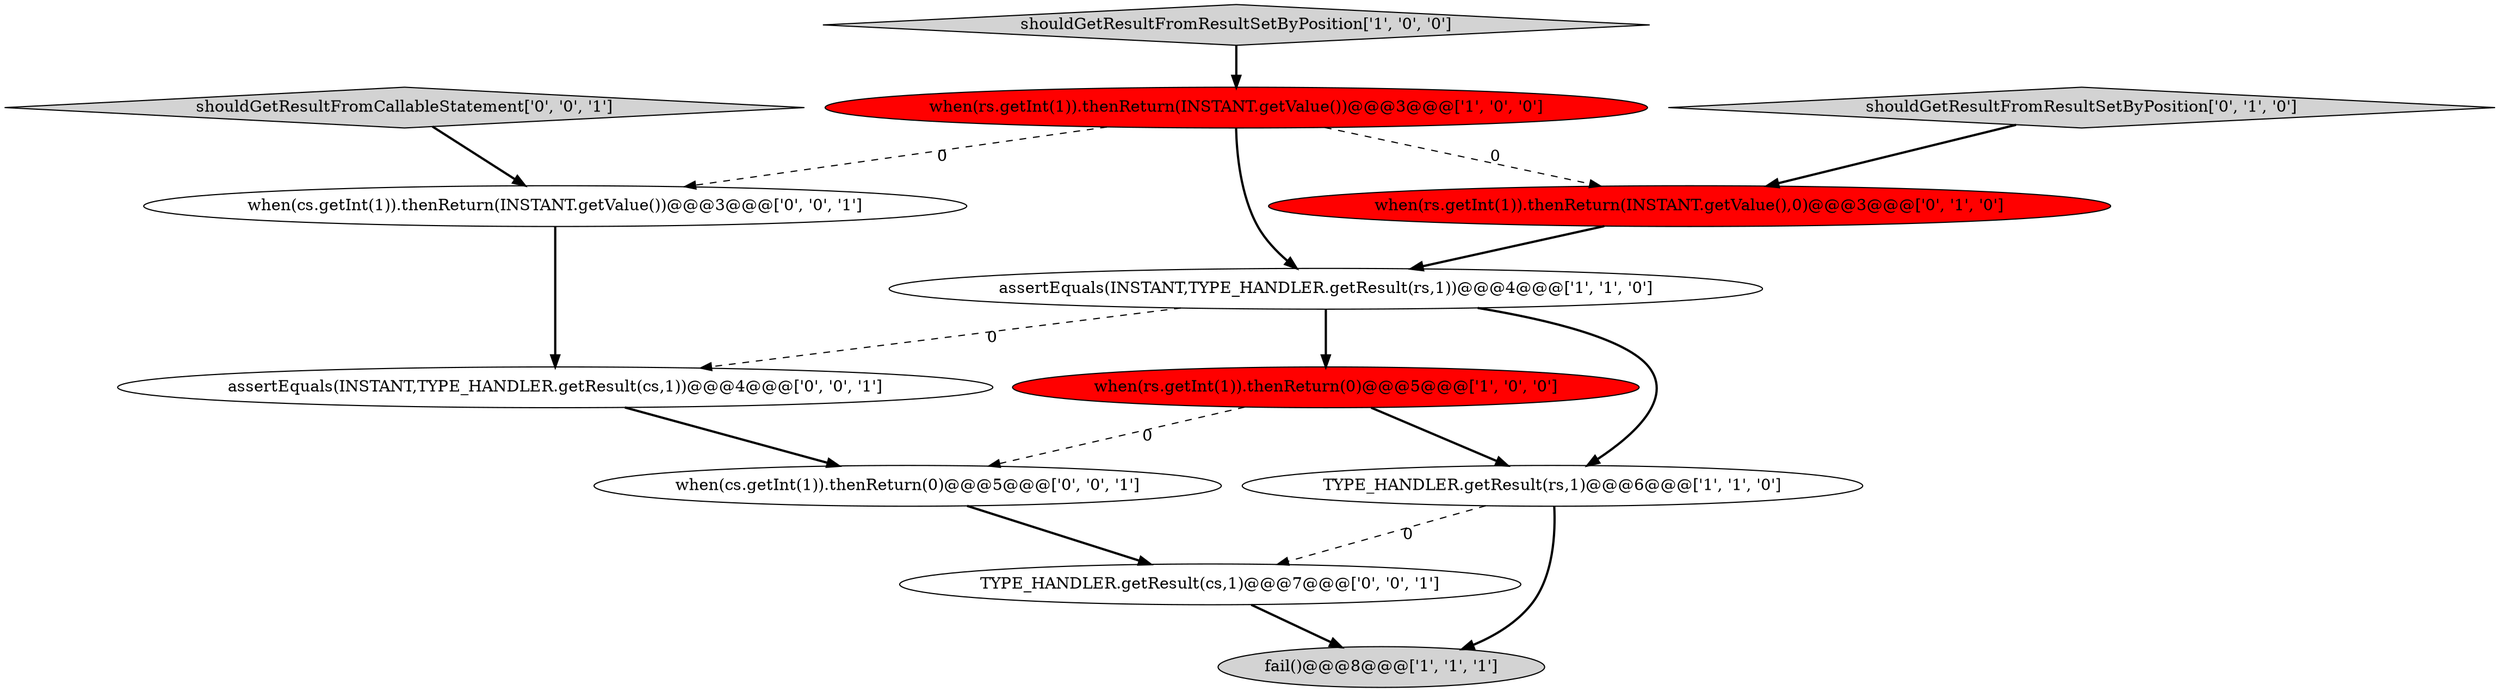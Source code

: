 digraph {
8 [style = filled, label = "when(cs.getInt(1)).thenReturn(0)@@@5@@@['0', '0', '1']", fillcolor = white, shape = ellipse image = "AAA0AAABBB3BBB"];
4 [style = filled, label = "when(rs.getInt(1)).thenReturn(0)@@@5@@@['1', '0', '0']", fillcolor = red, shape = ellipse image = "AAA1AAABBB1BBB"];
7 [style = filled, label = "when(rs.getInt(1)).thenReturn(INSTANT.getValue(),0)@@@3@@@['0', '1', '0']", fillcolor = red, shape = ellipse image = "AAA1AAABBB2BBB"];
9 [style = filled, label = "when(cs.getInt(1)).thenReturn(INSTANT.getValue())@@@3@@@['0', '0', '1']", fillcolor = white, shape = ellipse image = "AAA0AAABBB3BBB"];
0 [style = filled, label = "fail()@@@8@@@['1', '1', '1']", fillcolor = lightgray, shape = ellipse image = "AAA0AAABBB1BBB"];
10 [style = filled, label = "assertEquals(INSTANT,TYPE_HANDLER.getResult(cs,1))@@@4@@@['0', '0', '1']", fillcolor = white, shape = ellipse image = "AAA0AAABBB3BBB"];
2 [style = filled, label = "shouldGetResultFromResultSetByPosition['1', '0', '0']", fillcolor = lightgray, shape = diamond image = "AAA0AAABBB1BBB"];
3 [style = filled, label = "when(rs.getInt(1)).thenReturn(INSTANT.getValue())@@@3@@@['1', '0', '0']", fillcolor = red, shape = ellipse image = "AAA1AAABBB1BBB"];
12 [style = filled, label = "TYPE_HANDLER.getResult(cs,1)@@@7@@@['0', '0', '1']", fillcolor = white, shape = ellipse image = "AAA0AAABBB3BBB"];
11 [style = filled, label = "shouldGetResultFromCallableStatement['0', '0', '1']", fillcolor = lightgray, shape = diamond image = "AAA0AAABBB3BBB"];
5 [style = filled, label = "assertEquals(INSTANT,TYPE_HANDLER.getResult(rs,1))@@@4@@@['1', '1', '0']", fillcolor = white, shape = ellipse image = "AAA0AAABBB1BBB"];
1 [style = filled, label = "TYPE_HANDLER.getResult(rs,1)@@@6@@@['1', '1', '0']", fillcolor = white, shape = ellipse image = "AAA0AAABBB1BBB"];
6 [style = filled, label = "shouldGetResultFromResultSetByPosition['0', '1', '0']", fillcolor = lightgray, shape = diamond image = "AAA0AAABBB2BBB"];
1->12 [style = dashed, label="0"];
5->1 [style = bold, label=""];
4->1 [style = bold, label=""];
3->5 [style = bold, label=""];
7->5 [style = bold, label=""];
1->0 [style = bold, label=""];
9->10 [style = bold, label=""];
6->7 [style = bold, label=""];
10->8 [style = bold, label=""];
3->9 [style = dashed, label="0"];
11->9 [style = bold, label=""];
5->10 [style = dashed, label="0"];
12->0 [style = bold, label=""];
3->7 [style = dashed, label="0"];
8->12 [style = bold, label=""];
5->4 [style = bold, label=""];
2->3 [style = bold, label=""];
4->8 [style = dashed, label="0"];
}
